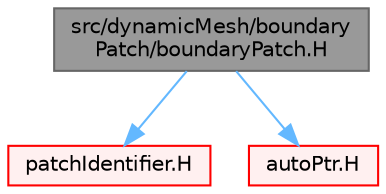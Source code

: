 digraph "src/dynamicMesh/boundaryPatch/boundaryPatch.H"
{
 // LATEX_PDF_SIZE
  bgcolor="transparent";
  edge [fontname=Helvetica,fontsize=10,labelfontname=Helvetica,labelfontsize=10];
  node [fontname=Helvetica,fontsize=10,shape=box,height=0.2,width=0.4];
  Node1 [id="Node000001",label="src/dynamicMesh/boundary\lPatch/boundaryPatch.H",height=0.2,width=0.4,color="gray40", fillcolor="grey60", style="filled", fontcolor="black",tooltip=" "];
  Node1 -> Node2 [id="edge1_Node000001_Node000002",color="steelblue1",style="solid",tooltip=" "];
  Node2 [id="Node000002",label="patchIdentifier.H",height=0.2,width=0.4,color="red", fillcolor="#FFF0F0", style="filled",URL="$patchIdentifier_8H.html",tooltip=" "];
  Node1 -> Node17 [id="edge2_Node000001_Node000017",color="steelblue1",style="solid",tooltip=" "];
  Node17 [id="Node000017",label="autoPtr.H",height=0.2,width=0.4,color="red", fillcolor="#FFF0F0", style="filled",URL="$autoPtr_8H.html",tooltip=" "];
}
